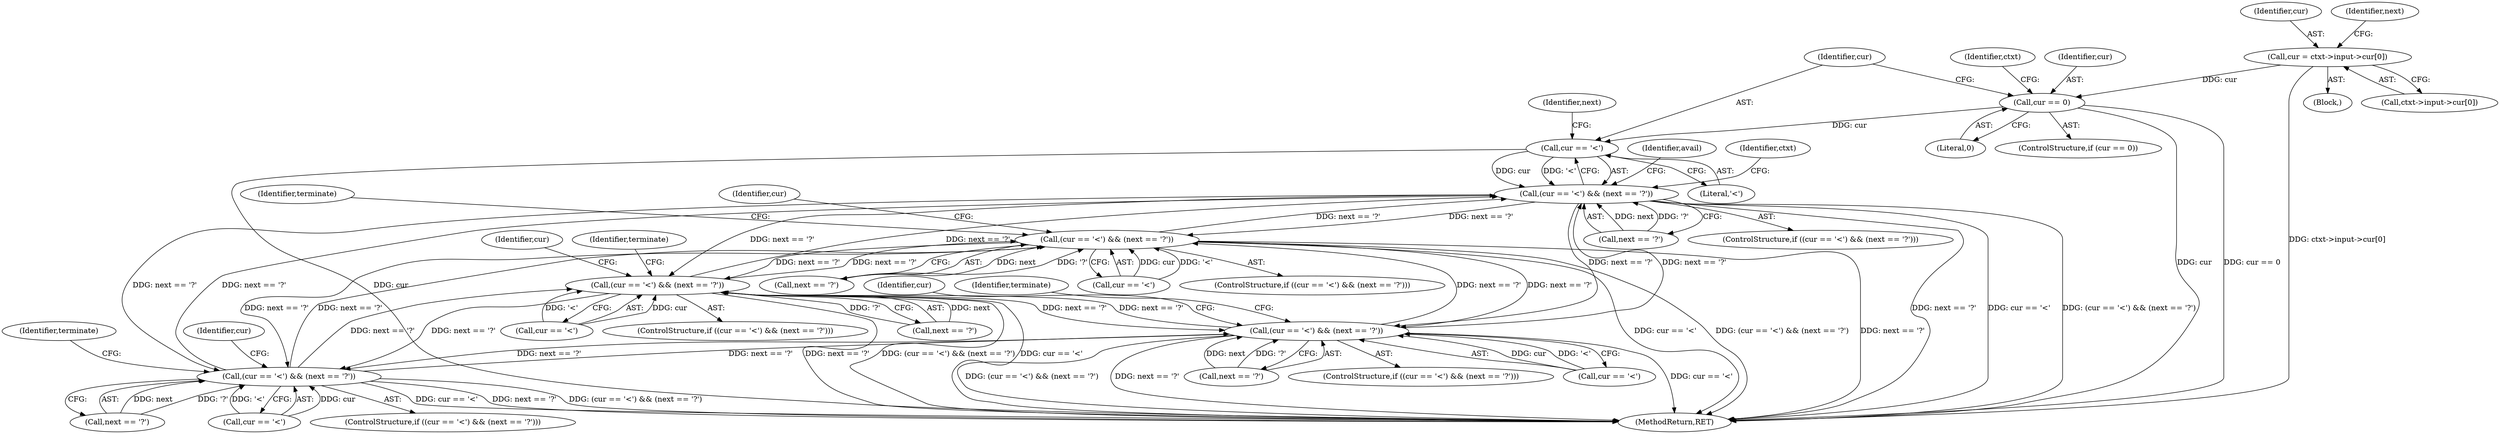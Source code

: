digraph "0_Chrome_d0947db40187f4708c58e64cbd6013faf9eddeed_37@array" {
"1000540" [label="(Call,cur = ctxt->input->cur[0])"];
"1000559" [label="(Call,cur == 0)"];
"1000610" [label="(Call,cur == '<')"];
"1000609" [label="(Call,(cur == '<') && (next == '?'))"];
"1001310" [label="(Call,(cur == '<') && (next == '?'))"];
"1002118" [label="(Call,(cur == '<') && (next == '?'))"];
"1002509" [label="(Call,(cur == '<') && (next == '?'))"];
"1002720" [label="(Call,(cur == '<') && (next == '?'))"];
"1000561" [label="(Literal,0)"];
"1002719" [label="(ControlStructure,if ((cur == '<') && (next == '?')))"];
"1002122" [label="(Call,next == '?')"];
"1002119" [label="(Call,cur == '<')"];
"1000611" [label="(Identifier,cur)"];
"1002510" [label="(Call,cur == '<')"];
"1002159" [label="(Identifier,cur)"];
"1000541" [label="(Identifier,cur)"];
"1003423" [label="(MethodReturn,RET)"];
"1000610" [label="(Call,cur == '<')"];
"1002513" [label="(Call,next == '?')"];
"1002761" [label="(Identifier,cur)"];
"1000542" [label="(Call,ctxt->input->cur[0])"];
"1002720" [label="(Call,(cur == '<') && (next == '?'))"];
"1000814" [label="(Identifier,ctxt)"];
"1000566" [label="(Identifier,ctxt)"];
"1002731" [label="(Identifier,terminate)"];
"1000550" [label="(Identifier,next)"];
"1001310" [label="(Call,(cur == '<') && (next == '?'))"];
"1002545" [label="(Identifier,cur)"];
"1002129" [label="(Identifier,terminate)"];
"1000619" [label="(Identifier,avail)"];
"1000609" [label="(Call,(cur == '<') && (next == '?'))"];
"1000558" [label="(ControlStructure,if (cur == 0))"];
"1002724" [label="(Call,next == '?')"];
"1000485" [label="(Block,)"];
"1002520" [label="(Identifier,terminate)"];
"1002508" [label="(ControlStructure,if ((cur == '<') && (next == '?')))"];
"1001314" [label="(Call,next == '?')"];
"1000560" [label="(Identifier,cur)"];
"1000540" [label="(Call,cur = ctxt->input->cur[0])"];
"1002117" [label="(ControlStructure,if ((cur == '<') && (next == '?')))"];
"1002118" [label="(Call,(cur == '<') && (next == '?'))"];
"1001311" [label="(Call,cur == '<')"];
"1001336" [label="(Identifier,cur)"];
"1001309" [label="(ControlStructure,if ((cur == '<') && (next == '?')))"];
"1002721" [label="(Call,cur == '<')"];
"1000613" [label="(Call,next == '?')"];
"1000559" [label="(Call,cur == 0)"];
"1000612" [label="(Literal,'<')"];
"1000608" [label="(ControlStructure,if ((cur == '<') && (next == '?')))"];
"1002509" [label="(Call,(cur == '<') && (next == '?'))"];
"1000614" [label="(Identifier,next)"];
"1001321" [label="(Identifier,terminate)"];
"1000540" -> "1000485"  [label="AST: "];
"1000540" -> "1000542"  [label="CFG: "];
"1000541" -> "1000540"  [label="AST: "];
"1000542" -> "1000540"  [label="AST: "];
"1000550" -> "1000540"  [label="CFG: "];
"1000540" -> "1003423"  [label="DDG: ctxt->input->cur[0]"];
"1000540" -> "1000559"  [label="DDG: cur"];
"1000559" -> "1000558"  [label="AST: "];
"1000559" -> "1000561"  [label="CFG: "];
"1000560" -> "1000559"  [label="AST: "];
"1000561" -> "1000559"  [label="AST: "];
"1000566" -> "1000559"  [label="CFG: "];
"1000611" -> "1000559"  [label="CFG: "];
"1000559" -> "1003423"  [label="DDG: cur"];
"1000559" -> "1003423"  [label="DDG: cur == 0"];
"1000559" -> "1000610"  [label="DDG: cur"];
"1000610" -> "1000609"  [label="AST: "];
"1000610" -> "1000612"  [label="CFG: "];
"1000611" -> "1000610"  [label="AST: "];
"1000612" -> "1000610"  [label="AST: "];
"1000614" -> "1000610"  [label="CFG: "];
"1000609" -> "1000610"  [label="CFG: "];
"1000610" -> "1003423"  [label="DDG: cur"];
"1000610" -> "1000609"  [label="DDG: cur"];
"1000610" -> "1000609"  [label="DDG: '<'"];
"1000609" -> "1000608"  [label="AST: "];
"1000609" -> "1000613"  [label="CFG: "];
"1000613" -> "1000609"  [label="AST: "];
"1000619" -> "1000609"  [label="CFG: "];
"1000814" -> "1000609"  [label="CFG: "];
"1000609" -> "1003423"  [label="DDG: next == '?'"];
"1000609" -> "1003423"  [label="DDG: cur == '<'"];
"1000609" -> "1003423"  [label="DDG: (cur == '<') && (next == '?')"];
"1000613" -> "1000609"  [label="DDG: next"];
"1000613" -> "1000609"  [label="DDG: '?'"];
"1002118" -> "1000609"  [label="DDG: next == '?'"];
"1002720" -> "1000609"  [label="DDG: next == '?'"];
"1001310" -> "1000609"  [label="DDG: next == '?'"];
"1002509" -> "1000609"  [label="DDG: next == '?'"];
"1000609" -> "1001310"  [label="DDG: next == '?'"];
"1000609" -> "1002118"  [label="DDG: next == '?'"];
"1000609" -> "1002509"  [label="DDG: next == '?'"];
"1000609" -> "1002720"  [label="DDG: next == '?'"];
"1001310" -> "1001309"  [label="AST: "];
"1001310" -> "1001311"  [label="CFG: "];
"1001310" -> "1001314"  [label="CFG: "];
"1001311" -> "1001310"  [label="AST: "];
"1001314" -> "1001310"  [label="AST: "];
"1001321" -> "1001310"  [label="CFG: "];
"1001336" -> "1001310"  [label="CFG: "];
"1001310" -> "1003423"  [label="DDG: cur == '<'"];
"1001310" -> "1003423"  [label="DDG: (cur == '<') && (next == '?')"];
"1001310" -> "1003423"  [label="DDG: next == '?'"];
"1001311" -> "1001310"  [label="DDG: cur"];
"1001311" -> "1001310"  [label="DDG: '<'"];
"1001314" -> "1001310"  [label="DDG: next"];
"1001314" -> "1001310"  [label="DDG: '?'"];
"1002118" -> "1001310"  [label="DDG: next == '?'"];
"1002720" -> "1001310"  [label="DDG: next == '?'"];
"1002509" -> "1001310"  [label="DDG: next == '?'"];
"1001310" -> "1002118"  [label="DDG: next == '?'"];
"1001310" -> "1002509"  [label="DDG: next == '?'"];
"1001310" -> "1002720"  [label="DDG: next == '?'"];
"1002118" -> "1002117"  [label="AST: "];
"1002118" -> "1002119"  [label="CFG: "];
"1002118" -> "1002122"  [label="CFG: "];
"1002119" -> "1002118"  [label="AST: "];
"1002122" -> "1002118"  [label="AST: "];
"1002129" -> "1002118"  [label="CFG: "];
"1002159" -> "1002118"  [label="CFG: "];
"1002118" -> "1003423"  [label="DDG: next == '?'"];
"1002118" -> "1003423"  [label="DDG: (cur == '<') && (next == '?')"];
"1002118" -> "1003423"  [label="DDG: cur == '<'"];
"1002119" -> "1002118"  [label="DDG: cur"];
"1002119" -> "1002118"  [label="DDG: '<'"];
"1002122" -> "1002118"  [label="DDG: next"];
"1002122" -> "1002118"  [label="DDG: '?'"];
"1002720" -> "1002118"  [label="DDG: next == '?'"];
"1002509" -> "1002118"  [label="DDG: next == '?'"];
"1002118" -> "1002509"  [label="DDG: next == '?'"];
"1002118" -> "1002720"  [label="DDG: next == '?'"];
"1002509" -> "1002508"  [label="AST: "];
"1002509" -> "1002510"  [label="CFG: "];
"1002509" -> "1002513"  [label="CFG: "];
"1002510" -> "1002509"  [label="AST: "];
"1002513" -> "1002509"  [label="AST: "];
"1002520" -> "1002509"  [label="CFG: "];
"1002545" -> "1002509"  [label="CFG: "];
"1002509" -> "1003423"  [label="DDG: cur == '<'"];
"1002509" -> "1003423"  [label="DDG: (cur == '<') && (next == '?')"];
"1002509" -> "1003423"  [label="DDG: next == '?'"];
"1002510" -> "1002509"  [label="DDG: cur"];
"1002510" -> "1002509"  [label="DDG: '<'"];
"1002513" -> "1002509"  [label="DDG: next"];
"1002513" -> "1002509"  [label="DDG: '?'"];
"1002720" -> "1002509"  [label="DDG: next == '?'"];
"1002509" -> "1002720"  [label="DDG: next == '?'"];
"1002720" -> "1002719"  [label="AST: "];
"1002720" -> "1002721"  [label="CFG: "];
"1002720" -> "1002724"  [label="CFG: "];
"1002721" -> "1002720"  [label="AST: "];
"1002724" -> "1002720"  [label="AST: "];
"1002731" -> "1002720"  [label="CFG: "];
"1002761" -> "1002720"  [label="CFG: "];
"1002720" -> "1003423"  [label="DDG: next == '?'"];
"1002720" -> "1003423"  [label="DDG: (cur == '<') && (next == '?')"];
"1002720" -> "1003423"  [label="DDG: cur == '<'"];
"1002721" -> "1002720"  [label="DDG: cur"];
"1002721" -> "1002720"  [label="DDG: '<'"];
"1002724" -> "1002720"  [label="DDG: next"];
"1002724" -> "1002720"  [label="DDG: '?'"];
}
